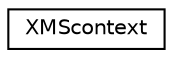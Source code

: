 digraph "Graphical Class Hierarchy"
{
  edge [fontname="Helvetica",fontsize="10",labelfontname="Helvetica",labelfontsize="10"];
  node [fontname="Helvetica",fontsize="10",shape=record];
  rankdir="LR";
  Node1 [label="XMScontext",height=0.2,width=0.4,color="black", fillcolor="white", style="filled",URL="$struct_x_m_scontext.html"];
}
